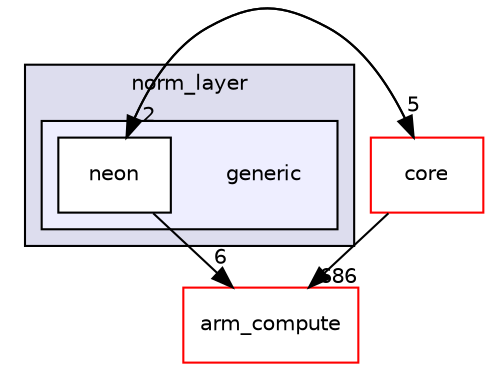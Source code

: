 digraph "src/cpu/kernels/norm_layer/generic" {
  compound=true
  node [ fontsize="10", fontname="Helvetica"];
  edge [ labelfontsize="10", labelfontname="Helvetica"];
  subgraph clusterdir_82ecb25907e1c266fb971a76e31481d0 {
    graph [ bgcolor="#ddddee", pencolor="black", label="norm_layer" fontname="Helvetica", fontsize="10", URL="dir_82ecb25907e1c266fb971a76e31481d0.xhtml"]
  subgraph clusterdir_a2940d759dc7eb1a1e217f9ea9904505 {
    graph [ bgcolor="#eeeeff", pencolor="black", label="" URL="dir_a2940d759dc7eb1a1e217f9ea9904505.xhtml"];
    dir_a2940d759dc7eb1a1e217f9ea9904505 [shape=plaintext label="generic"];
  dir_a8a20a7b3b9647a02125577605a1c494 [shape=box label="neon" fillcolor="white" style="filled" URL="dir_a8a20a7b3b9647a02125577605a1c494.xhtml"];
  }
  }
  dir_aebb8dcc11953d78e620bbef0b9e2183 [shape=box label="core" fillcolor="white" style="filled" color="red" URL="dir_aebb8dcc11953d78e620bbef0b9e2183.xhtml"];
  dir_214608ef36d61442cb2b0c1c4e9a7def [shape=box label="arm_compute" fillcolor="white" style="filled" color="red" URL="dir_214608ef36d61442cb2b0c1c4e9a7def.xhtml"];
  dir_a8a20a7b3b9647a02125577605a1c494->dir_214608ef36d61442cb2b0c1c4e9a7def [headlabel="6", labeldistance=1.5 headhref="dir_000403_000000.xhtml"];
  dir_a8a20a7b3b9647a02125577605a1c494->dir_aebb8dcc11953d78e620bbef0b9e2183 [headlabel="5", labeldistance=1.5 headhref="dir_000403_000017.xhtml"];
  dir_aebb8dcc11953d78e620bbef0b9e2183->dir_214608ef36d61442cb2b0c1c4e9a7def [headlabel="686", labeldistance=1.5 headhref="dir_000017_000000.xhtml"];
  dir_aebb8dcc11953d78e620bbef0b9e2183->dir_a8a20a7b3b9647a02125577605a1c494 [headlabel="2", labeldistance=1.5 headhref="dir_000017_000403.xhtml"];
}
